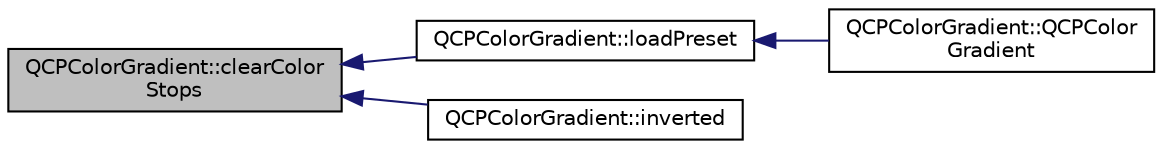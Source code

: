 digraph "QCPColorGradient::clearColorStops"
{
  edge [fontname="Helvetica",fontsize="10",labelfontname="Helvetica",labelfontsize="10"];
  node [fontname="Helvetica",fontsize="10",shape=record];
  rankdir="LR";
  Node7 [label="QCPColorGradient::clearColor\lStops",height=0.2,width=0.4,color="black", fillcolor="grey75", style="filled", fontcolor="black"];
  Node7 -> Node8 [dir="back",color="midnightblue",fontsize="10",style="solid",fontname="Helvetica"];
  Node8 [label="QCPColorGradient::loadPreset",height=0.2,width=0.4,color="black", fillcolor="white", style="filled",URL="$df/d78/class_q_c_p_color_gradient.html#aa0aeec1528241728b9671bf8e60b1622"];
  Node8 -> Node9 [dir="back",color="midnightblue",fontsize="10",style="solid",fontname="Helvetica"];
  Node9 [label="QCPColorGradient::QCPColor\lGradient",height=0.2,width=0.4,color="black", fillcolor="white", style="filled",URL="$df/d78/class_q_c_p_color_gradient.html#a546e44df5fa1846400a582c041361c85"];
  Node7 -> Node10 [dir="back",color="midnightblue",fontsize="10",style="solid",fontname="Helvetica"];
  Node10 [label="QCPColorGradient::inverted",height=0.2,width=0.4,color="black", fillcolor="white", style="filled",URL="$df/d78/class_q_c_p_color_gradient.html#a9f72f501de429829ec446333316decda"];
}
